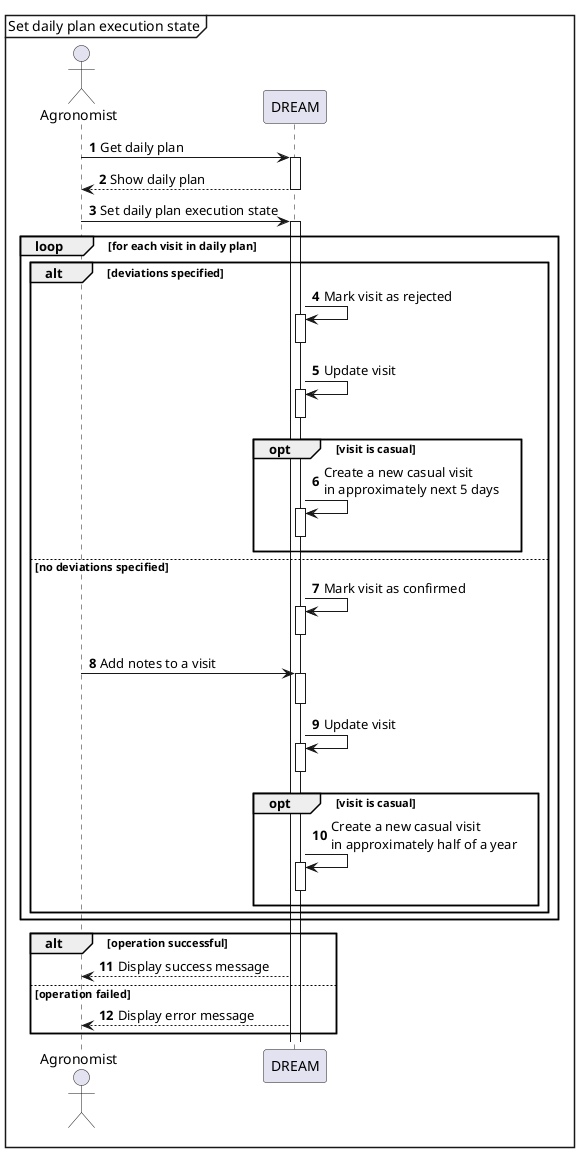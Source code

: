 @startuml Set daily plan execution state

mainframe Set daily plan execution state
autonumber

actor Agronomist
participant DREAM

Agronomist -> DREAM++: Get daily plan
DREAM --> Agronomist--: Show daily plan

Agronomist -> DREAM++: Set daily plan execution state

loop for each visit in daily plan
    alt deviations specified
        DREAM -> DREAM++: Mark visit as rejected
        deactivate DREAM

        DREAM -> DREAM++: Update visit
        deactivate DREAM

        opt visit is casual
            DREAM -> DREAM++: Create a new casual visit\nin approximately next 5 days
            deactivate DREAM
        end

    else no deviations specified
        DREAM -> DREAM++: Mark visit as confirmed
        deactivate DREAM

        Agronomist -> DREAM++: Add notes to a visit
        deactivate DREAM

        DREAM -> DREAM++: Update visit
        deactivate DREAM

        opt visit is casual
            DREAM -> DREAM++: Create a new casual visit\nin approximately half of a year
            deactivate DREAM
        end
    end
end

alt operation successful
    DREAM --> Agronomist : Display success message
else operation failed
    DREAM --> Agronomist : Display error message
end

@enduml
